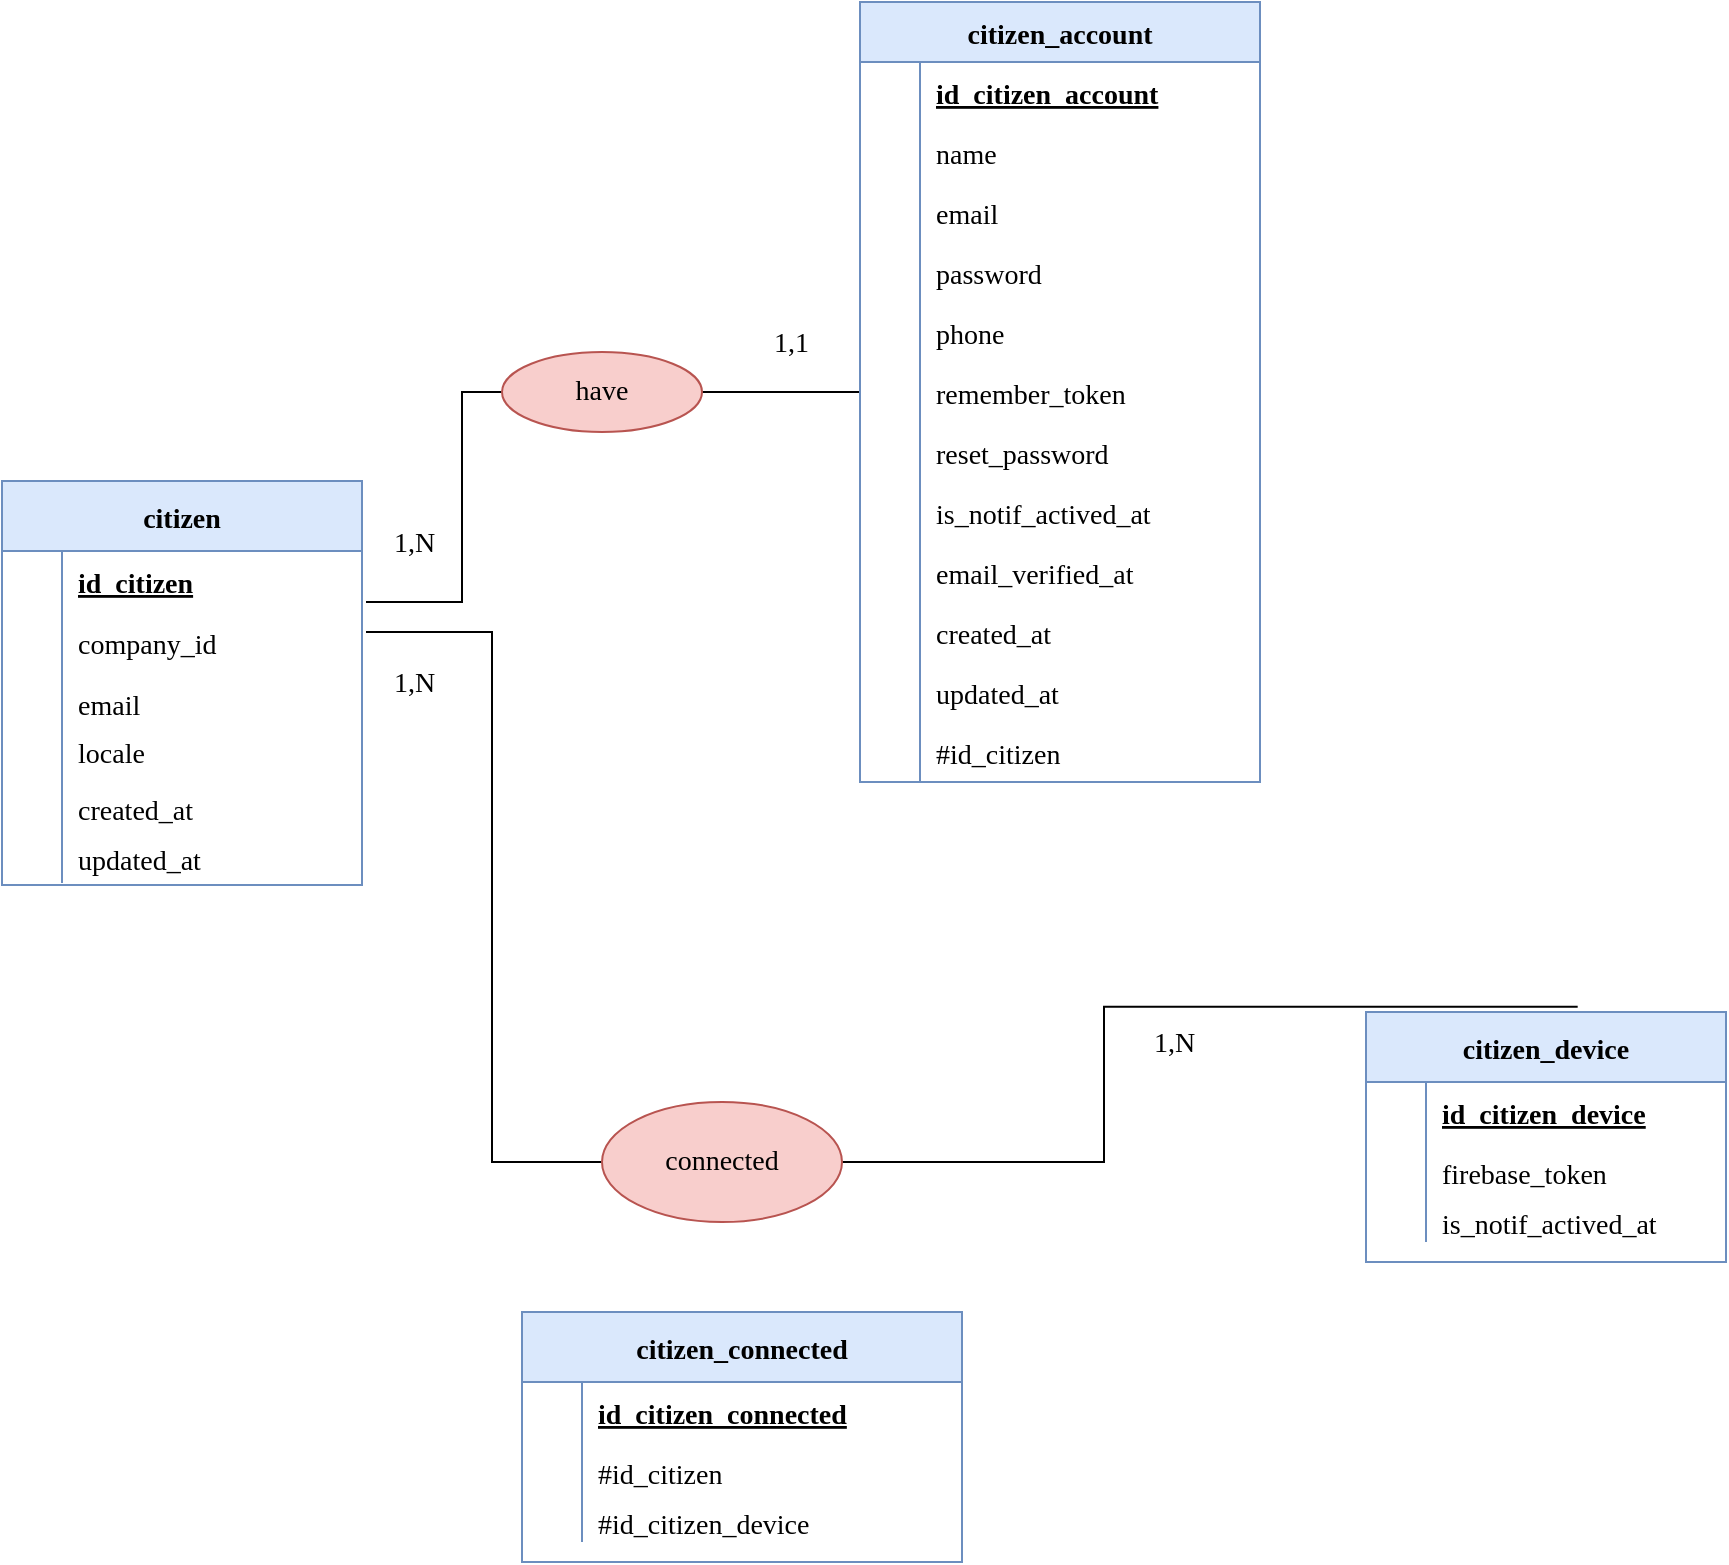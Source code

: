 <mxfile version="21.0.6" type="github">
  <diagram name="Page-1" id="87PFL3ZLSFoNwFW6f_kC">
    <mxGraphModel dx="2074" dy="1156" grid="1" gridSize="10" guides="1" tooltips="1" connect="1" arrows="1" fold="1" page="1" pageScale="1" pageWidth="827" pageHeight="1169" math="0" shadow="0">
      <root>
        <mxCell id="0" />
        <mxCell id="1" parent="0" />
        <mxCell id="6bFEEpHuwUB9A2b2xNG7-61" style="edgeStyle=orthogonalEdgeStyle;rounded=0;orthogonalLoop=1;jettySize=auto;html=1;endArrow=none;endFill=0;fontSize=14;fontFamily=Verdana;" edge="1" parent="1" source="6bFEEpHuwUB9A2b2xNG7-63">
          <mxGeometry relative="1" as="geometry">
            <Array as="points">
              <mxPoint x="650" y="230" />
              <mxPoint x="650" y="335" />
            </Array>
            <mxPoint x="602" y="335" as="targetPoint" />
          </mxGeometry>
        </mxCell>
        <mxCell id="6bFEEpHuwUB9A2b2xNG7-62" style="edgeStyle=orthogonalEdgeStyle;rounded=0;orthogonalLoop=1;jettySize=auto;html=1;fontFamily=Verdana;fontSize=14;endArrow=none;endFill=0;" edge="1" parent="1" source="6bFEEpHuwUB9A2b2xNG7-63" target="6bFEEpHuwUB9A2b2xNG7-102">
          <mxGeometry relative="1" as="geometry" />
        </mxCell>
        <mxCell id="6bFEEpHuwUB9A2b2xNG7-63" value="have" style="ellipse;whiteSpace=wrap;html=1;align=center;fillColor=#f8cecc;strokeColor=#b85450;fontSize=14;fontFamily=Verdana;" vertex="1" parent="1">
          <mxGeometry x="670" y="210" width="100" height="40" as="geometry" />
        </mxCell>
        <mxCell id="6bFEEpHuwUB9A2b2xNG7-90" value="citizen_device" style="shape=table;startSize=35;container=1;collapsible=1;childLayout=tableLayout;fixedRows=1;rowLines=0;fontStyle=1;align=center;resizeLast=1;fillColor=#dae8fc;strokeColor=#6c8ebf;fontSize=14;fontFamily=Verdana;" vertex="1" parent="1">
          <mxGeometry x="1102" y="540" width="180" height="125" as="geometry" />
        </mxCell>
        <mxCell id="6bFEEpHuwUB9A2b2xNG7-91" value="" style="shape=partialRectangle;collapsible=0;dropTarget=0;pointerEvents=0;fillColor=none;top=0;left=0;bottom=1;right=0;points=[[0,0.5],[1,0.5]];portConstraint=eastwest;fontSize=14;fontFamily=Verdana;strokeColor=none;" vertex="1" parent="6bFEEpHuwUB9A2b2xNG7-90">
          <mxGeometry y="35" width="180" height="30" as="geometry" />
        </mxCell>
        <mxCell id="6bFEEpHuwUB9A2b2xNG7-92" value="" style="shape=partialRectangle;connectable=0;fillColor=none;top=0;left=0;bottom=0;right=0;fontStyle=1;overflow=hidden;fontSize=14;fontFamily=Verdana;strokeColor=none;" vertex="1" parent="6bFEEpHuwUB9A2b2xNG7-91">
          <mxGeometry width="30" height="30" as="geometry">
            <mxRectangle width="30" height="30" as="alternateBounds" />
          </mxGeometry>
        </mxCell>
        <mxCell id="6bFEEpHuwUB9A2b2xNG7-93" value="id_citizen_device" style="shape=partialRectangle;connectable=0;fillColor=none;top=0;left=0;bottom=0;right=0;align=left;spacingLeft=6;fontStyle=5;overflow=hidden;fontSize=14;fontFamily=Verdana;" vertex="1" parent="6bFEEpHuwUB9A2b2xNG7-91">
          <mxGeometry x="30" width="150" height="30" as="geometry">
            <mxRectangle width="150" height="30" as="alternateBounds" />
          </mxGeometry>
        </mxCell>
        <mxCell id="6bFEEpHuwUB9A2b2xNG7-94" value="" style="shape=partialRectangle;collapsible=0;dropTarget=0;pointerEvents=0;fillColor=none;top=0;left=0;bottom=0;right=0;points=[[0,0.5],[1,0.5]];portConstraint=eastwest;fontSize=14;fontFamily=Verdana;" vertex="1" parent="6bFEEpHuwUB9A2b2xNG7-90">
          <mxGeometry y="65" width="180" height="30" as="geometry" />
        </mxCell>
        <mxCell id="6bFEEpHuwUB9A2b2xNG7-95" value="" style="shape=partialRectangle;connectable=0;fillColor=none;top=0;left=0;bottom=0;right=0;editable=1;overflow=hidden;fontSize=14;fontFamily=Verdana;" vertex="1" parent="6bFEEpHuwUB9A2b2xNG7-94">
          <mxGeometry width="30" height="30" as="geometry">
            <mxRectangle width="30" height="30" as="alternateBounds" />
          </mxGeometry>
        </mxCell>
        <mxCell id="6bFEEpHuwUB9A2b2xNG7-96" value="firebase_token" style="shape=partialRectangle;connectable=0;fillColor=none;top=0;left=0;bottom=0;right=0;align=left;spacingLeft=6;overflow=hidden;fontSize=14;fontFamily=Verdana;" vertex="1" parent="6bFEEpHuwUB9A2b2xNG7-94">
          <mxGeometry x="30" width="150" height="30" as="geometry">
            <mxRectangle width="150" height="30" as="alternateBounds" />
          </mxGeometry>
        </mxCell>
        <mxCell id="6bFEEpHuwUB9A2b2xNG7-97" value="" style="shape=partialRectangle;collapsible=0;dropTarget=0;pointerEvents=0;fillColor=none;top=0;left=0;bottom=0;right=0;points=[[0,0.5],[1,0.5]];portConstraint=eastwest;fontSize=14;fontFamily=Verdana;" vertex="1" parent="6bFEEpHuwUB9A2b2xNG7-90">
          <mxGeometry y="95" width="180" height="20" as="geometry" />
        </mxCell>
        <mxCell id="6bFEEpHuwUB9A2b2xNG7-98" value="" style="shape=partialRectangle;connectable=0;fillColor=none;top=0;left=0;bottom=0;right=0;editable=1;overflow=hidden;fontSize=14;fontFamily=Verdana;" vertex="1" parent="6bFEEpHuwUB9A2b2xNG7-97">
          <mxGeometry width="30" height="20" as="geometry">
            <mxRectangle width="30" height="20" as="alternateBounds" />
          </mxGeometry>
        </mxCell>
        <mxCell id="6bFEEpHuwUB9A2b2xNG7-99" value="is_notif_actived_at" style="shape=partialRectangle;connectable=0;fillColor=none;top=0;left=0;bottom=0;right=0;align=left;spacingLeft=6;overflow=hidden;fontSize=14;fontFamily=Verdana;" vertex="1" parent="6bFEEpHuwUB9A2b2xNG7-97">
          <mxGeometry x="30" width="150" height="20" as="geometry">
            <mxRectangle width="150" height="20" as="alternateBounds" />
          </mxGeometry>
        </mxCell>
        <mxCell id="6bFEEpHuwUB9A2b2xNG7-101" value="" style="edgeStyle=orthogonalEdgeStyle;rounded=0;orthogonalLoop=1;jettySize=auto;html=1;endArrow=none;endFill=0;strokeColor=default;strokeWidth=1;fontSize=14;fontFamily=Verdana;" edge="1" parent="1" target="6bFEEpHuwUB9A2b2xNG7-149">
          <mxGeometry relative="1" as="geometry">
            <mxPoint x="602" y="350" as="sourcePoint" />
            <Array as="points">
              <mxPoint x="665" y="350" />
              <mxPoint x="665" y="615" />
            </Array>
          </mxGeometry>
        </mxCell>
        <mxCell id="6bFEEpHuwUB9A2b2xNG7-102" value="citizen_account" style="shape=table;startSize=30;container=1;collapsible=1;childLayout=tableLayout;fixedRows=1;rowLines=0;fontStyle=1;align=center;resizeLast=1;fillColor=#dae8fc;strokeColor=#6c8ebf;fontSize=14;fontFamily=Verdana;" vertex="1" parent="1">
          <mxGeometry x="849" y="35" width="200" height="390" as="geometry" />
        </mxCell>
        <mxCell id="6bFEEpHuwUB9A2b2xNG7-103" value="" style="shape=partialRectangle;collapsible=0;dropTarget=0;pointerEvents=0;fillColor=none;top=0;left=0;bottom=1;right=0;points=[[0,0.5],[1,0.5]];portConstraint=eastwest;fontSize=14;fontFamily=Verdana;strokeColor=none;" vertex="1" parent="6bFEEpHuwUB9A2b2xNG7-102">
          <mxGeometry y="30" width="200" height="30" as="geometry" />
        </mxCell>
        <mxCell id="6bFEEpHuwUB9A2b2xNG7-104" value="" style="shape=partialRectangle;connectable=0;fillColor=none;top=0;left=0;bottom=0;right=0;fontStyle=1;overflow=hidden;fontSize=14;fontFamily=Verdana;" vertex="1" parent="6bFEEpHuwUB9A2b2xNG7-103">
          <mxGeometry width="30" height="30" as="geometry">
            <mxRectangle width="30" height="30" as="alternateBounds" />
          </mxGeometry>
        </mxCell>
        <mxCell id="6bFEEpHuwUB9A2b2xNG7-105" value="id_citizen_account" style="shape=partialRectangle;connectable=0;fillColor=none;top=0;left=0;bottom=0;right=0;align=left;spacingLeft=6;fontStyle=5;overflow=hidden;fontSize=14;fontFamily=Verdana;strokeColor=none;" vertex="1" parent="6bFEEpHuwUB9A2b2xNG7-103">
          <mxGeometry x="30" width="170" height="30" as="geometry">
            <mxRectangle width="170" height="30" as="alternateBounds" />
          </mxGeometry>
        </mxCell>
        <mxCell id="6bFEEpHuwUB9A2b2xNG7-106" value="" style="shape=partialRectangle;collapsible=0;dropTarget=0;pointerEvents=0;fillColor=none;top=0;left=0;bottom=0;right=0;points=[[0,0.5],[1,0.5]];portConstraint=eastwest;fontSize=14;fontFamily=Verdana;" vertex="1" parent="6bFEEpHuwUB9A2b2xNG7-102">
          <mxGeometry y="60" width="200" height="30" as="geometry" />
        </mxCell>
        <mxCell id="6bFEEpHuwUB9A2b2xNG7-107" value="" style="shape=partialRectangle;connectable=0;fillColor=none;top=0;left=0;bottom=0;right=0;editable=1;overflow=hidden;fontSize=14;fontFamily=Verdana;" vertex="1" parent="6bFEEpHuwUB9A2b2xNG7-106">
          <mxGeometry width="30" height="30" as="geometry">
            <mxRectangle width="30" height="30" as="alternateBounds" />
          </mxGeometry>
        </mxCell>
        <mxCell id="6bFEEpHuwUB9A2b2xNG7-108" value="name" style="shape=partialRectangle;connectable=0;fillColor=none;top=0;left=0;bottom=0;right=0;align=left;spacingLeft=6;overflow=hidden;fontSize=14;fontFamily=Verdana;" vertex="1" parent="6bFEEpHuwUB9A2b2xNG7-106">
          <mxGeometry x="30" width="170" height="30" as="geometry">
            <mxRectangle width="170" height="30" as="alternateBounds" />
          </mxGeometry>
        </mxCell>
        <mxCell id="6bFEEpHuwUB9A2b2xNG7-109" value="" style="shape=partialRectangle;collapsible=0;dropTarget=0;pointerEvents=0;fillColor=none;top=0;left=0;bottom=0;right=0;points=[[0,0.5],[1,0.5]];portConstraint=eastwest;fontSize=14;fontFamily=Verdana;" vertex="1" parent="6bFEEpHuwUB9A2b2xNG7-102">
          <mxGeometry y="90" width="200" height="30" as="geometry" />
        </mxCell>
        <mxCell id="6bFEEpHuwUB9A2b2xNG7-110" value="" style="shape=partialRectangle;connectable=0;fillColor=none;top=0;left=0;bottom=0;right=0;editable=1;overflow=hidden;fontSize=14;fontFamily=Verdana;" vertex="1" parent="6bFEEpHuwUB9A2b2xNG7-109">
          <mxGeometry width="30" height="30" as="geometry">
            <mxRectangle width="30" height="30" as="alternateBounds" />
          </mxGeometry>
        </mxCell>
        <mxCell id="6bFEEpHuwUB9A2b2xNG7-111" value="email" style="shape=partialRectangle;connectable=0;fillColor=none;top=0;left=0;bottom=0;right=0;align=left;spacingLeft=6;overflow=hidden;fontSize=14;fontFamily=Verdana;" vertex="1" parent="6bFEEpHuwUB9A2b2xNG7-109">
          <mxGeometry x="30" width="170" height="30" as="geometry">
            <mxRectangle width="170" height="30" as="alternateBounds" />
          </mxGeometry>
        </mxCell>
        <mxCell id="6bFEEpHuwUB9A2b2xNG7-112" value="" style="shape=partialRectangle;collapsible=0;dropTarget=0;pointerEvents=0;fillColor=none;top=0;left=0;bottom=0;right=0;points=[[0,0.5],[1,0.5]];portConstraint=eastwest;fontSize=14;fontFamily=Verdana;" vertex="1" parent="6bFEEpHuwUB9A2b2xNG7-102">
          <mxGeometry y="120" width="200" height="30" as="geometry" />
        </mxCell>
        <mxCell id="6bFEEpHuwUB9A2b2xNG7-113" value="" style="shape=partialRectangle;connectable=0;fillColor=none;top=0;left=0;bottom=0;right=0;editable=1;overflow=hidden;fontSize=14;fontFamily=Verdana;" vertex="1" parent="6bFEEpHuwUB9A2b2xNG7-112">
          <mxGeometry width="30" height="30" as="geometry">
            <mxRectangle width="30" height="30" as="alternateBounds" />
          </mxGeometry>
        </mxCell>
        <mxCell id="6bFEEpHuwUB9A2b2xNG7-114" value="password" style="shape=partialRectangle;connectable=0;fillColor=none;top=0;left=0;bottom=0;right=0;align=left;spacingLeft=6;overflow=hidden;fontSize=14;fontFamily=Verdana;" vertex="1" parent="6bFEEpHuwUB9A2b2xNG7-112">
          <mxGeometry x="30" width="170" height="30" as="geometry">
            <mxRectangle width="170" height="30" as="alternateBounds" />
          </mxGeometry>
        </mxCell>
        <mxCell id="6bFEEpHuwUB9A2b2xNG7-115" value="" style="shape=partialRectangle;collapsible=0;dropTarget=0;pointerEvents=0;fillColor=none;top=0;left=0;bottom=0;right=0;points=[[0,0.5],[1,0.5]];portConstraint=eastwest;fontSize=14;fontFamily=Verdana;" vertex="1" parent="6bFEEpHuwUB9A2b2xNG7-102">
          <mxGeometry y="150" width="200" height="30" as="geometry" />
        </mxCell>
        <mxCell id="6bFEEpHuwUB9A2b2xNG7-116" value="" style="shape=partialRectangle;connectable=0;fillColor=none;top=0;left=0;bottom=0;right=0;editable=1;overflow=hidden;fontSize=14;fontFamily=Verdana;" vertex="1" parent="6bFEEpHuwUB9A2b2xNG7-115">
          <mxGeometry width="30" height="30" as="geometry">
            <mxRectangle width="30" height="30" as="alternateBounds" />
          </mxGeometry>
        </mxCell>
        <mxCell id="6bFEEpHuwUB9A2b2xNG7-117" value="phone" style="shape=partialRectangle;connectable=0;fillColor=none;top=0;left=0;bottom=0;right=0;align=left;spacingLeft=6;overflow=hidden;fontSize=14;fontFamily=Verdana;" vertex="1" parent="6bFEEpHuwUB9A2b2xNG7-115">
          <mxGeometry x="30" width="170" height="30" as="geometry">
            <mxRectangle width="170" height="30" as="alternateBounds" />
          </mxGeometry>
        </mxCell>
        <mxCell id="6bFEEpHuwUB9A2b2xNG7-127" value="" style="shape=partialRectangle;collapsible=0;dropTarget=0;pointerEvents=0;fillColor=none;top=0;left=0;bottom=0;right=0;points=[[0,0.5],[1,0.5]];portConstraint=eastwest;fontSize=14;fontFamily=Verdana;" vertex="1" parent="6bFEEpHuwUB9A2b2xNG7-102">
          <mxGeometry y="180" width="200" height="30" as="geometry" />
        </mxCell>
        <mxCell id="6bFEEpHuwUB9A2b2xNG7-128" value="" style="shape=partialRectangle;connectable=0;fillColor=none;top=0;left=0;bottom=0;right=0;editable=1;overflow=hidden;fontSize=14;fontFamily=Verdana;" vertex="1" parent="6bFEEpHuwUB9A2b2xNG7-127">
          <mxGeometry width="30" height="30" as="geometry">
            <mxRectangle width="30" height="30" as="alternateBounds" />
          </mxGeometry>
        </mxCell>
        <mxCell id="6bFEEpHuwUB9A2b2xNG7-129" value="remember_token" style="shape=partialRectangle;connectable=0;fillColor=none;top=0;left=0;bottom=0;right=0;align=left;spacingLeft=6;overflow=hidden;fontSize=14;fontFamily=Verdana;" vertex="1" parent="6bFEEpHuwUB9A2b2xNG7-127">
          <mxGeometry x="30" width="170" height="30" as="geometry">
            <mxRectangle width="170" height="30" as="alternateBounds" />
          </mxGeometry>
        </mxCell>
        <mxCell id="6bFEEpHuwUB9A2b2xNG7-130" value="" style="shape=partialRectangle;collapsible=0;dropTarget=0;pointerEvents=0;fillColor=none;top=0;left=0;bottom=0;right=0;points=[[0,0.5],[1,0.5]];portConstraint=eastwest;fontSize=14;fontFamily=Verdana;" vertex="1" parent="6bFEEpHuwUB9A2b2xNG7-102">
          <mxGeometry y="210" width="200" height="30" as="geometry" />
        </mxCell>
        <mxCell id="6bFEEpHuwUB9A2b2xNG7-131" value="" style="shape=partialRectangle;connectable=0;fillColor=none;top=0;left=0;bottom=0;right=0;editable=1;overflow=hidden;fontSize=14;fontFamily=Verdana;" vertex="1" parent="6bFEEpHuwUB9A2b2xNG7-130">
          <mxGeometry width="30" height="30" as="geometry">
            <mxRectangle width="30" height="30" as="alternateBounds" />
          </mxGeometry>
        </mxCell>
        <mxCell id="6bFEEpHuwUB9A2b2xNG7-132" value="reset_password" style="shape=partialRectangle;connectable=0;fillColor=none;top=0;left=0;bottom=0;right=0;align=left;spacingLeft=6;overflow=hidden;fontSize=14;fontFamily=Verdana;" vertex="1" parent="6bFEEpHuwUB9A2b2xNG7-130">
          <mxGeometry x="30" width="170" height="30" as="geometry">
            <mxRectangle width="170" height="30" as="alternateBounds" />
          </mxGeometry>
        </mxCell>
        <mxCell id="6bFEEpHuwUB9A2b2xNG7-133" value="" style="shape=partialRectangle;collapsible=0;dropTarget=0;pointerEvents=0;fillColor=none;top=0;left=0;bottom=0;right=0;points=[[0,0.5],[1,0.5]];portConstraint=eastwest;fontSize=14;fontFamily=Verdana;" vertex="1" parent="6bFEEpHuwUB9A2b2xNG7-102">
          <mxGeometry y="240" width="200" height="30" as="geometry" />
        </mxCell>
        <mxCell id="6bFEEpHuwUB9A2b2xNG7-134" value="" style="shape=partialRectangle;connectable=0;fillColor=none;top=0;left=0;bottom=0;right=0;editable=1;overflow=hidden;fontSize=14;fontFamily=Verdana;" vertex="1" parent="6bFEEpHuwUB9A2b2xNG7-133">
          <mxGeometry width="30" height="30" as="geometry">
            <mxRectangle width="30" height="30" as="alternateBounds" />
          </mxGeometry>
        </mxCell>
        <mxCell id="6bFEEpHuwUB9A2b2xNG7-135" value="is_notif_actived_at" style="shape=partialRectangle;connectable=0;fillColor=none;top=0;left=0;bottom=0;right=0;align=left;spacingLeft=6;overflow=hidden;fontSize=14;fontFamily=Verdana;" vertex="1" parent="6bFEEpHuwUB9A2b2xNG7-133">
          <mxGeometry x="30" width="170" height="30" as="geometry">
            <mxRectangle width="170" height="30" as="alternateBounds" />
          </mxGeometry>
        </mxCell>
        <mxCell id="6bFEEpHuwUB9A2b2xNG7-136" value="" style="shape=partialRectangle;collapsible=0;dropTarget=0;pointerEvents=0;fillColor=none;top=0;left=0;bottom=0;right=0;points=[[0,0.5],[1,0.5]];portConstraint=eastwest;fontSize=14;fontFamily=Verdana;" vertex="1" parent="6bFEEpHuwUB9A2b2xNG7-102">
          <mxGeometry y="270" width="200" height="30" as="geometry" />
        </mxCell>
        <mxCell id="6bFEEpHuwUB9A2b2xNG7-137" value="" style="shape=partialRectangle;connectable=0;fillColor=none;top=0;left=0;bottom=0;right=0;editable=1;overflow=hidden;fontSize=14;fontFamily=Verdana;" vertex="1" parent="6bFEEpHuwUB9A2b2xNG7-136">
          <mxGeometry width="30" height="30" as="geometry">
            <mxRectangle width="30" height="30" as="alternateBounds" />
          </mxGeometry>
        </mxCell>
        <mxCell id="6bFEEpHuwUB9A2b2xNG7-138" value="email_verified_at" style="shape=partialRectangle;connectable=0;fillColor=none;top=0;left=0;bottom=0;right=0;align=left;spacingLeft=6;overflow=hidden;fontSize=14;fontFamily=Verdana;" vertex="1" parent="6bFEEpHuwUB9A2b2xNG7-136">
          <mxGeometry x="30" width="170" height="30" as="geometry">
            <mxRectangle width="170" height="30" as="alternateBounds" />
          </mxGeometry>
        </mxCell>
        <mxCell id="6bFEEpHuwUB9A2b2xNG7-142" value="" style="shape=partialRectangle;collapsible=0;dropTarget=0;pointerEvents=0;fillColor=none;top=0;left=0;bottom=0;right=0;points=[[0,0.5],[1,0.5]];portConstraint=eastwest;fontSize=14;fontFamily=Verdana;" vertex="1" parent="6bFEEpHuwUB9A2b2xNG7-102">
          <mxGeometry y="300" width="200" height="30" as="geometry" />
        </mxCell>
        <mxCell id="6bFEEpHuwUB9A2b2xNG7-143" value="" style="shape=partialRectangle;connectable=0;fillColor=none;top=0;left=0;bottom=0;right=0;editable=1;overflow=hidden;fontSize=14;fontFamily=Verdana;" vertex="1" parent="6bFEEpHuwUB9A2b2xNG7-142">
          <mxGeometry width="30" height="30" as="geometry">
            <mxRectangle width="30" height="30" as="alternateBounds" />
          </mxGeometry>
        </mxCell>
        <mxCell id="6bFEEpHuwUB9A2b2xNG7-144" value="created_at" style="shape=partialRectangle;connectable=0;fillColor=none;top=0;left=0;bottom=0;right=0;align=left;spacingLeft=6;overflow=hidden;fontSize=14;fontFamily=Verdana;" vertex="1" parent="6bFEEpHuwUB9A2b2xNG7-142">
          <mxGeometry x="30" width="170" height="30" as="geometry">
            <mxRectangle width="170" height="30" as="alternateBounds" />
          </mxGeometry>
        </mxCell>
        <mxCell id="6bFEEpHuwUB9A2b2xNG7-145" value="" style="shape=partialRectangle;collapsible=0;dropTarget=0;pointerEvents=0;fillColor=none;top=0;left=0;bottom=0;right=0;points=[[0,0.5],[1,0.5]];portConstraint=eastwest;fontSize=14;fontFamily=Verdana;" vertex="1" parent="6bFEEpHuwUB9A2b2xNG7-102">
          <mxGeometry y="330" width="200" height="30" as="geometry" />
        </mxCell>
        <mxCell id="6bFEEpHuwUB9A2b2xNG7-146" value="" style="shape=partialRectangle;connectable=0;fillColor=none;top=0;left=0;bottom=0;right=0;editable=1;overflow=hidden;fontSize=14;fontFamily=Verdana;" vertex="1" parent="6bFEEpHuwUB9A2b2xNG7-145">
          <mxGeometry width="30" height="30" as="geometry">
            <mxRectangle width="30" height="30" as="alternateBounds" />
          </mxGeometry>
        </mxCell>
        <mxCell id="6bFEEpHuwUB9A2b2xNG7-147" value="updated_at" style="shape=partialRectangle;connectable=0;fillColor=none;top=0;left=0;bottom=0;right=0;align=left;spacingLeft=6;overflow=hidden;fontSize=14;fontFamily=Verdana;" vertex="1" parent="6bFEEpHuwUB9A2b2xNG7-145">
          <mxGeometry x="30" width="170" height="30" as="geometry">
            <mxRectangle width="170" height="30" as="alternateBounds" />
          </mxGeometry>
        </mxCell>
        <mxCell id="6bFEEpHuwUB9A2b2xNG7-254" value="" style="shape=partialRectangle;collapsible=0;dropTarget=0;pointerEvents=0;fillColor=none;top=0;left=0;bottom=0;right=0;points=[[0,0.5],[1,0.5]];portConstraint=eastwest;fontSize=14;fontFamily=Verdana;" vertex="1" parent="6bFEEpHuwUB9A2b2xNG7-102">
          <mxGeometry y="360" width="200" height="30" as="geometry" />
        </mxCell>
        <mxCell id="6bFEEpHuwUB9A2b2xNG7-255" value="" style="shape=partialRectangle;connectable=0;fillColor=none;top=0;left=0;bottom=0;right=0;editable=1;overflow=hidden;fontSize=14;fontFamily=Verdana;" vertex="1" parent="6bFEEpHuwUB9A2b2xNG7-254">
          <mxGeometry width="30" height="30" as="geometry">
            <mxRectangle width="30" height="30" as="alternateBounds" />
          </mxGeometry>
        </mxCell>
        <mxCell id="6bFEEpHuwUB9A2b2xNG7-256" value="#id_citizen" style="shape=partialRectangle;connectable=0;fillColor=none;top=0;left=0;bottom=0;right=0;align=left;spacingLeft=6;overflow=hidden;fontSize=14;fontFamily=Verdana;" vertex="1" parent="6bFEEpHuwUB9A2b2xNG7-254">
          <mxGeometry x="30" width="170" height="30" as="geometry">
            <mxRectangle width="170" height="30" as="alternateBounds" />
          </mxGeometry>
        </mxCell>
        <mxCell id="6bFEEpHuwUB9A2b2xNG7-148" style="edgeStyle=orthogonalEdgeStyle;rounded=0;orthogonalLoop=1;jettySize=auto;html=1;entryX=0.588;entryY=-0.021;entryDx=0;entryDy=0;entryPerimeter=0;endArrow=none;endFill=0;strokeColor=default;strokeWidth=1;fontSize=14;fontFamily=Verdana;" edge="1" parent="1" source="6bFEEpHuwUB9A2b2xNG7-149" target="6bFEEpHuwUB9A2b2xNG7-90">
          <mxGeometry relative="1" as="geometry" />
        </mxCell>
        <mxCell id="6bFEEpHuwUB9A2b2xNG7-149" value="&lt;span style=&quot;font-weight: normal;&quot;&gt;connected&lt;/span&gt;" style="ellipse;whiteSpace=wrap;html=1;fontStyle=1;strokeColor=#b85450;fillColor=#f8cecc;startSize=30;fontSize=14;fontFamily=Verdana;" vertex="1" parent="1">
          <mxGeometry x="720" y="585" width="120" height="60" as="geometry" />
        </mxCell>
        <mxCell id="6bFEEpHuwUB9A2b2xNG7-156" value="1,1&#xa;" style="text;strokeColor=none;fillColor=none;spacingLeft=4;spacingRight=4;overflow=hidden;rotatable=0;points=[[0,0.5],[1,0.5]];portConstraint=eastwest;fontSize=14;fontFamily=Verdana;" vertex="1" parent="1">
          <mxGeometry x="800" y="190" width="40" height="30" as="geometry" />
        </mxCell>
        <mxCell id="6bFEEpHuwUB9A2b2xNG7-157" value="1,N" style="text;strokeColor=none;fillColor=none;spacingLeft=4;spacingRight=4;overflow=hidden;rotatable=0;points=[[0,0.5],[1,0.5]];portConstraint=eastwest;fontSize=14;fontFamily=Verdana;" vertex="1" parent="1">
          <mxGeometry x="610" y="290" width="40" height="30" as="geometry" />
        </mxCell>
        <mxCell id="6bFEEpHuwUB9A2b2xNG7-161" value="1,N" style="text;strokeColor=none;fillColor=none;spacingLeft=4;spacingRight=4;overflow=hidden;rotatable=0;points=[[0,0.5],[1,0.5]];portConstraint=eastwest;fontSize=14;fontFamily=Verdana;" vertex="1" parent="1">
          <mxGeometry x="610" y="360" width="40" height="30" as="geometry" />
        </mxCell>
        <mxCell id="6bFEEpHuwUB9A2b2xNG7-213" value="1,N&#xa;" style="text;strokeColor=none;fillColor=none;spacingLeft=4;spacingRight=4;overflow=hidden;rotatable=0;points=[[0,0.5],[1,0.5]];portConstraint=eastwest;fontSize=14;fontFamily=Verdana;" vertex="1" parent="1">
          <mxGeometry x="990" y="540" width="40" height="30" as="geometry" />
        </mxCell>
        <mxCell id="6bFEEpHuwUB9A2b2xNG7-214" value="citizen" style="shape=table;startSize=35;container=1;collapsible=1;childLayout=tableLayout;fixedRows=1;rowLines=0;fontStyle=1;align=center;resizeLast=1;fillColor=#dae8fc;strokeColor=#6c8ebf;fontSize=14;fontFamily=Verdana;" vertex="1" parent="1">
          <mxGeometry x="420" y="274.5" width="180" height="202" as="geometry" />
        </mxCell>
        <mxCell id="6bFEEpHuwUB9A2b2xNG7-215" value="" style="shape=partialRectangle;collapsible=0;dropTarget=0;pointerEvents=0;fillColor=none;top=0;left=0;bottom=1;right=0;points=[[0,0.5],[1,0.5]];portConstraint=eastwest;fontSize=14;fontFamily=Verdana;strokeColor=none;" vertex="1" parent="6bFEEpHuwUB9A2b2xNG7-214">
          <mxGeometry y="35" width="180" height="30" as="geometry" />
        </mxCell>
        <mxCell id="6bFEEpHuwUB9A2b2xNG7-216" value="" style="shape=partialRectangle;connectable=0;fillColor=none;top=0;left=0;bottom=0;right=0;fontStyle=1;overflow=hidden;fontSize=14;fontFamily=Verdana;strokeColor=none;" vertex="1" parent="6bFEEpHuwUB9A2b2xNG7-215">
          <mxGeometry width="30" height="30" as="geometry">
            <mxRectangle width="30" height="30" as="alternateBounds" />
          </mxGeometry>
        </mxCell>
        <mxCell id="6bFEEpHuwUB9A2b2xNG7-217" value="id_citizen" style="shape=partialRectangle;connectable=0;fillColor=none;top=0;left=0;bottom=0;right=0;align=left;spacingLeft=6;fontStyle=5;overflow=hidden;fontSize=14;fontFamily=Verdana;" vertex="1" parent="6bFEEpHuwUB9A2b2xNG7-215">
          <mxGeometry x="30" width="150" height="30" as="geometry">
            <mxRectangle width="150" height="30" as="alternateBounds" />
          </mxGeometry>
        </mxCell>
        <mxCell id="6bFEEpHuwUB9A2b2xNG7-218" value="" style="shape=partialRectangle;collapsible=0;dropTarget=0;pointerEvents=0;fillColor=none;top=0;left=0;bottom=0;right=0;points=[[0,0.5],[1,0.5]];portConstraint=eastwest;fontSize=14;fontFamily=Verdana;" vertex="1" parent="6bFEEpHuwUB9A2b2xNG7-214">
          <mxGeometry y="65" width="180" height="31" as="geometry" />
        </mxCell>
        <mxCell id="6bFEEpHuwUB9A2b2xNG7-219" value="" style="shape=partialRectangle;connectable=0;fillColor=none;top=0;left=0;bottom=0;right=0;editable=1;overflow=hidden;fontSize=14;fontFamily=Verdana;" vertex="1" parent="6bFEEpHuwUB9A2b2xNG7-218">
          <mxGeometry width="30" height="31" as="geometry">
            <mxRectangle width="30" height="31" as="alternateBounds" />
          </mxGeometry>
        </mxCell>
        <mxCell id="6bFEEpHuwUB9A2b2xNG7-220" value="company_id" style="shape=partialRectangle;connectable=0;fillColor=none;top=0;left=0;bottom=0;right=0;align=left;spacingLeft=6;overflow=hidden;fontSize=14;fontFamily=Verdana;" vertex="1" parent="6bFEEpHuwUB9A2b2xNG7-218">
          <mxGeometry x="30" width="150" height="31" as="geometry">
            <mxRectangle width="150" height="31" as="alternateBounds" />
          </mxGeometry>
        </mxCell>
        <mxCell id="6bFEEpHuwUB9A2b2xNG7-221" value="" style="shape=partialRectangle;collapsible=0;dropTarget=0;pointerEvents=0;fillColor=none;top=0;left=0;bottom=0;right=0;points=[[0,0.5],[1,0.5]];portConstraint=eastwest;fontSize=14;fontFamily=Verdana;" vertex="1" parent="6bFEEpHuwUB9A2b2xNG7-214">
          <mxGeometry y="96" width="180" height="30" as="geometry" />
        </mxCell>
        <mxCell id="6bFEEpHuwUB9A2b2xNG7-222" value="" style="shape=partialRectangle;connectable=0;fillColor=none;top=0;left=0;bottom=0;right=0;editable=1;overflow=hidden;fontSize=14;fontFamily=Verdana;" vertex="1" parent="6bFEEpHuwUB9A2b2xNG7-221">
          <mxGeometry width="30" height="30" as="geometry">
            <mxRectangle width="30" height="30" as="alternateBounds" />
          </mxGeometry>
        </mxCell>
        <mxCell id="6bFEEpHuwUB9A2b2xNG7-223" value="email" style="shape=partialRectangle;connectable=0;fillColor=none;top=0;left=0;bottom=0;right=0;align=left;spacingLeft=6;overflow=hidden;fontSize=14;fontFamily=Verdana;" vertex="1" parent="6bFEEpHuwUB9A2b2xNG7-221">
          <mxGeometry x="30" width="150" height="30" as="geometry">
            <mxRectangle width="150" height="30" as="alternateBounds" />
          </mxGeometry>
        </mxCell>
        <mxCell id="6bFEEpHuwUB9A2b2xNG7-235" value="" style="shape=partialRectangle;collapsible=0;dropTarget=0;pointerEvents=0;fillColor=none;top=0;left=0;bottom=0;right=0;points=[[0,0.5],[1,0.5]];portConstraint=eastwest;fontSize=14;fontFamily=Verdana;" vertex="1" parent="6bFEEpHuwUB9A2b2xNG7-214">
          <mxGeometry y="126" width="180" height="25" as="geometry" />
        </mxCell>
        <mxCell id="6bFEEpHuwUB9A2b2xNG7-236" value="" style="shape=partialRectangle;connectable=0;fillColor=none;top=0;left=0;bottom=0;right=0;editable=1;overflow=hidden;fontSize=14;fontFamily=Verdana;" vertex="1" parent="6bFEEpHuwUB9A2b2xNG7-235">
          <mxGeometry width="30" height="25" as="geometry">
            <mxRectangle width="30" height="25" as="alternateBounds" />
          </mxGeometry>
        </mxCell>
        <mxCell id="6bFEEpHuwUB9A2b2xNG7-237" value="locale&#xa;" style="shape=partialRectangle;connectable=0;fillColor=none;top=0;left=0;bottom=0;right=0;align=left;spacingLeft=6;overflow=hidden;fontSize=14;fontFamily=Verdana;" vertex="1" parent="6bFEEpHuwUB9A2b2xNG7-235">
          <mxGeometry x="30" width="150" height="25" as="geometry">
            <mxRectangle width="150" height="25" as="alternateBounds" />
          </mxGeometry>
        </mxCell>
        <mxCell id="6bFEEpHuwUB9A2b2xNG7-259" value="" style="shape=partialRectangle;collapsible=0;dropTarget=0;pointerEvents=0;fillColor=none;top=0;left=0;bottom=0;right=0;points=[[0,0.5],[1,0.5]];portConstraint=eastwest;fontSize=14;fontFamily=Verdana;movable=1;resizable=1;rotatable=1;deletable=1;editable=1;locked=0;connectable=1;" vertex="1" parent="6bFEEpHuwUB9A2b2xNG7-214">
          <mxGeometry y="151" width="180" height="25" as="geometry" />
        </mxCell>
        <mxCell id="6bFEEpHuwUB9A2b2xNG7-260" value="" style="shape=partialRectangle;connectable=0;fillColor=none;top=0;left=0;bottom=0;right=0;editable=1;overflow=hidden;fontSize=14;fontFamily=Verdana;" vertex="1" parent="6bFEEpHuwUB9A2b2xNG7-259">
          <mxGeometry width="30" height="25" as="geometry">
            <mxRectangle width="30" height="25" as="alternateBounds" />
          </mxGeometry>
        </mxCell>
        <mxCell id="6bFEEpHuwUB9A2b2xNG7-261" value="created_at" style="shape=partialRectangle;connectable=0;fillColor=none;top=0;left=0;bottom=0;right=0;align=left;spacingLeft=6;overflow=hidden;fontSize=14;fontFamily=Verdana;" vertex="1" parent="6bFEEpHuwUB9A2b2xNG7-259">
          <mxGeometry x="30" width="150" height="25" as="geometry">
            <mxRectangle width="150" height="25" as="alternateBounds" />
          </mxGeometry>
        </mxCell>
        <mxCell id="6bFEEpHuwUB9A2b2xNG7-262" value="" style="shape=partialRectangle;collapsible=0;dropTarget=0;pointerEvents=0;fillColor=none;top=0;left=0;bottom=0;right=0;points=[[0,0.5],[1,0.5]];portConstraint=eastwest;fontSize=14;fontFamily=Verdana;movable=1;resizable=1;rotatable=1;deletable=1;editable=1;locked=0;connectable=1;" vertex="1" parent="6bFEEpHuwUB9A2b2xNG7-214">
          <mxGeometry y="176" width="180" height="25" as="geometry" />
        </mxCell>
        <mxCell id="6bFEEpHuwUB9A2b2xNG7-263" value="" style="shape=partialRectangle;connectable=0;fillColor=none;top=0;left=0;bottom=0;right=0;editable=1;overflow=hidden;fontSize=14;fontFamily=Verdana;" vertex="1" parent="6bFEEpHuwUB9A2b2xNG7-262">
          <mxGeometry width="30" height="25" as="geometry">
            <mxRectangle width="30" height="25" as="alternateBounds" />
          </mxGeometry>
        </mxCell>
        <mxCell id="6bFEEpHuwUB9A2b2xNG7-264" value="updated_at" style="shape=partialRectangle;connectable=0;fillColor=none;top=0;left=0;bottom=0;right=0;align=left;spacingLeft=6;overflow=hidden;fontSize=14;fontFamily=Verdana;" vertex="1" parent="6bFEEpHuwUB9A2b2xNG7-262">
          <mxGeometry x="30" width="150" height="25" as="geometry">
            <mxRectangle width="150" height="25" as="alternateBounds" />
          </mxGeometry>
        </mxCell>
        <mxCell id="6bFEEpHuwUB9A2b2xNG7-265" value="citizen_connected" style="shape=table;startSize=35;container=1;collapsible=1;childLayout=tableLayout;fixedRows=1;rowLines=0;fontStyle=1;align=center;resizeLast=1;fillColor=#dae8fc;strokeColor=#6c8ebf;fontSize=14;fontFamily=Verdana;" vertex="1" parent="1">
          <mxGeometry x="680" y="690" width="220" height="125" as="geometry" />
        </mxCell>
        <mxCell id="6bFEEpHuwUB9A2b2xNG7-266" value="" style="shape=partialRectangle;collapsible=0;dropTarget=0;pointerEvents=0;fillColor=none;top=0;left=0;bottom=1;right=0;points=[[0,0.5],[1,0.5]];portConstraint=eastwest;fontSize=14;fontFamily=Verdana;strokeColor=none;" vertex="1" parent="6bFEEpHuwUB9A2b2xNG7-265">
          <mxGeometry y="35" width="220" height="30" as="geometry" />
        </mxCell>
        <mxCell id="6bFEEpHuwUB9A2b2xNG7-267" value="" style="shape=partialRectangle;connectable=0;fillColor=none;top=0;left=0;bottom=0;right=0;fontStyle=1;overflow=hidden;fontSize=14;fontFamily=Verdana;strokeColor=none;" vertex="1" parent="6bFEEpHuwUB9A2b2xNG7-266">
          <mxGeometry width="30" height="30" as="geometry">
            <mxRectangle width="30" height="30" as="alternateBounds" />
          </mxGeometry>
        </mxCell>
        <mxCell id="6bFEEpHuwUB9A2b2xNG7-268" value="id_citizen_connected" style="shape=partialRectangle;connectable=0;fillColor=none;top=0;left=0;bottom=0;right=0;align=left;spacingLeft=6;fontStyle=5;overflow=hidden;fontSize=14;fontFamily=Verdana;" vertex="1" parent="6bFEEpHuwUB9A2b2xNG7-266">
          <mxGeometry x="30" width="190" height="30" as="geometry">
            <mxRectangle width="190" height="30" as="alternateBounds" />
          </mxGeometry>
        </mxCell>
        <mxCell id="6bFEEpHuwUB9A2b2xNG7-269" value="" style="shape=partialRectangle;collapsible=0;dropTarget=0;pointerEvents=0;fillColor=none;top=0;left=0;bottom=0;right=0;points=[[0,0.5],[1,0.5]];portConstraint=eastwest;fontSize=14;fontFamily=Verdana;" vertex="1" parent="6bFEEpHuwUB9A2b2xNG7-265">
          <mxGeometry y="65" width="220" height="30" as="geometry" />
        </mxCell>
        <mxCell id="6bFEEpHuwUB9A2b2xNG7-270" value="" style="shape=partialRectangle;connectable=0;fillColor=none;top=0;left=0;bottom=0;right=0;editable=1;overflow=hidden;fontSize=14;fontFamily=Verdana;" vertex="1" parent="6bFEEpHuwUB9A2b2xNG7-269">
          <mxGeometry width="30" height="30" as="geometry">
            <mxRectangle width="30" height="30" as="alternateBounds" />
          </mxGeometry>
        </mxCell>
        <mxCell id="6bFEEpHuwUB9A2b2xNG7-271" value="#id_citizen" style="shape=partialRectangle;connectable=0;fillColor=none;top=0;left=0;bottom=0;right=0;align=left;spacingLeft=6;overflow=hidden;fontSize=14;fontFamily=Verdana;" vertex="1" parent="6bFEEpHuwUB9A2b2xNG7-269">
          <mxGeometry x="30" width="190" height="30" as="geometry">
            <mxRectangle width="190" height="30" as="alternateBounds" />
          </mxGeometry>
        </mxCell>
        <mxCell id="6bFEEpHuwUB9A2b2xNG7-272" value="" style="shape=partialRectangle;collapsible=0;dropTarget=0;pointerEvents=0;fillColor=none;top=0;left=0;bottom=0;right=0;points=[[0,0.5],[1,0.5]];portConstraint=eastwest;fontSize=14;fontFamily=Verdana;" vertex="1" parent="6bFEEpHuwUB9A2b2xNG7-265">
          <mxGeometry y="95" width="220" height="20" as="geometry" />
        </mxCell>
        <mxCell id="6bFEEpHuwUB9A2b2xNG7-273" value="" style="shape=partialRectangle;connectable=0;fillColor=none;top=0;left=0;bottom=0;right=0;editable=1;overflow=hidden;fontSize=14;fontFamily=Verdana;" vertex="1" parent="6bFEEpHuwUB9A2b2xNG7-272">
          <mxGeometry width="30" height="20" as="geometry">
            <mxRectangle width="30" height="20" as="alternateBounds" />
          </mxGeometry>
        </mxCell>
        <mxCell id="6bFEEpHuwUB9A2b2xNG7-274" value="#id_citizen_device" style="shape=partialRectangle;connectable=0;fillColor=none;top=0;left=0;bottom=0;right=0;align=left;spacingLeft=6;overflow=hidden;fontSize=14;fontFamily=Verdana;" vertex="1" parent="6bFEEpHuwUB9A2b2xNG7-272">
          <mxGeometry x="30" width="190" height="20" as="geometry">
            <mxRectangle width="190" height="20" as="alternateBounds" />
          </mxGeometry>
        </mxCell>
      </root>
    </mxGraphModel>
  </diagram>
</mxfile>
